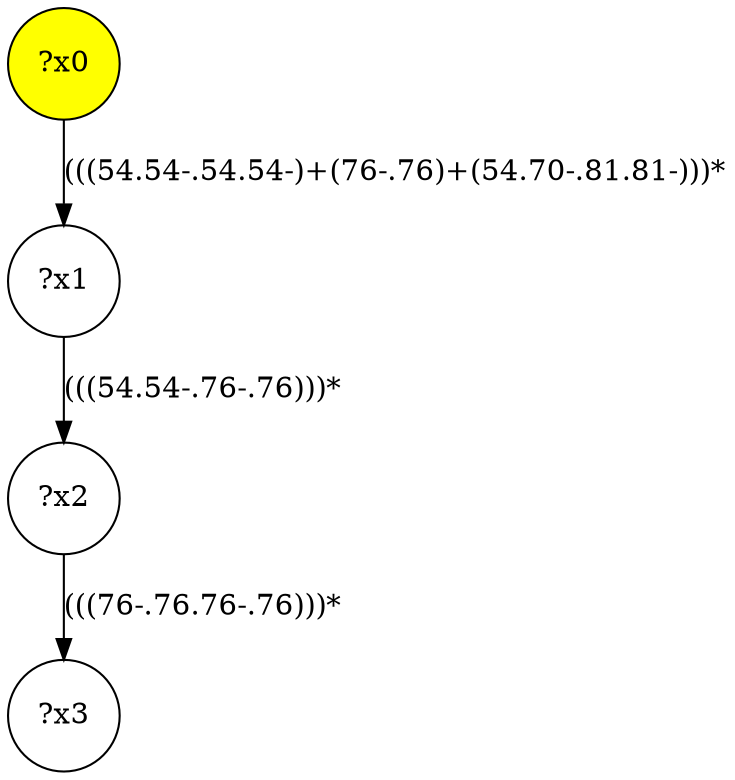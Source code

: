 digraph g {
	x0 [fillcolor="yellow", style="filled," shape=circle, label="?x0"];
	x1 [shape=circle, label="?x1"];
	x0 -> x1 [label="(((54.54-.54.54-)+(76-.76)+(54.70-.81.81-)))*"];
	x2 [shape=circle, label="?x2"];
	x1 -> x2 [label="(((54.54-.76-.76)))*"];
	x3 [shape=circle, label="?x3"];
	x2 -> x3 [label="(((76-.76.76-.76)))*"];
}
